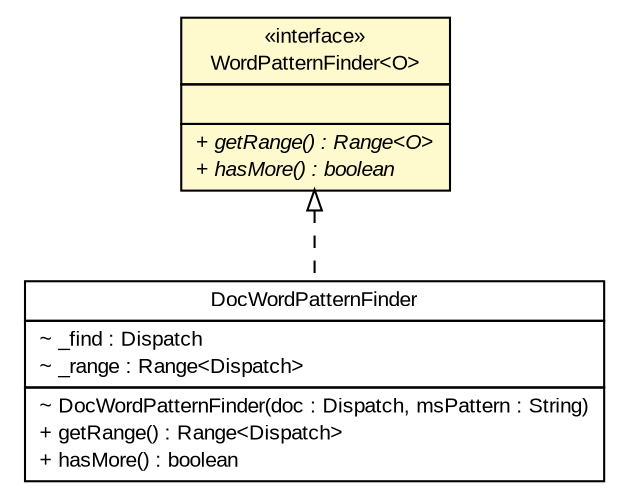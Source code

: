 #!/usr/local/bin/dot
#
# Class diagram 
# Generated by UMLGraph version R5_6_6-6-g3bdff0 (http://www.umlgraph.org/)
#

digraph G {
	edge [fontname="arial",fontsize=10,labelfontname="arial",labelfontsize=10];
	node [fontname="arial",fontsize=10,shape=plaintext];
	nodesep=0.25;
	ranksep=0.5;
	// org.tanjakostic.jcleancim.docgen.writer.word.WordPatternFinder<O>
	c209480 [label=<<table title="org.tanjakostic.jcleancim.docgen.writer.word.WordPatternFinder" border="0" cellborder="1" cellspacing="0" cellpadding="2" port="p" bgcolor="lemonChiffon" href="./WordPatternFinder.html">
		<tr><td><table border="0" cellspacing="0" cellpadding="1">
<tr><td align="center" balign="center"> &#171;interface&#187; </td></tr>
<tr><td align="center" balign="center"> WordPatternFinder&lt;O&gt; </td></tr>
		</table></td></tr>
		<tr><td><table border="0" cellspacing="0" cellpadding="1">
<tr><td align="left" balign="left">  </td></tr>
		</table></td></tr>
		<tr><td><table border="0" cellspacing="0" cellpadding="1">
<tr><td align="left" balign="left"><font face="Arial Italic" point-size="10.0"> + getRange() : Range&lt;O&gt; </font></td></tr>
<tr><td align="left" balign="left"><font face="Arial Italic" point-size="10.0"> + hasMore() : boolean </font></td></tr>
		</table></td></tr>
		</table>>, URL="./WordPatternFinder.html", fontname="arial", fontcolor="black", fontsize=10.0];
	// org.tanjakostic.jcleancim.docgen.writer.word.doc.DocWordPatternFinder
	c209490 [label=<<table title="org.tanjakostic.jcleancim.docgen.writer.word.doc.DocWordPatternFinder" border="0" cellborder="1" cellspacing="0" cellpadding="2" port="p" href="./doc/DocWordPatternFinder.html">
		<tr><td><table border="0" cellspacing="0" cellpadding="1">
<tr><td align="center" balign="center"> DocWordPatternFinder </td></tr>
		</table></td></tr>
		<tr><td><table border="0" cellspacing="0" cellpadding="1">
<tr><td align="left" balign="left"> ~ _find : Dispatch </td></tr>
<tr><td align="left" balign="left"> ~ _range : Range&lt;Dispatch&gt; </td></tr>
		</table></td></tr>
		<tr><td><table border="0" cellspacing="0" cellpadding="1">
<tr><td align="left" balign="left"> ~ DocWordPatternFinder(doc : Dispatch, msPattern : String) </td></tr>
<tr><td align="left" balign="left"> + getRange() : Range&lt;Dispatch&gt; </td></tr>
<tr><td align="left" balign="left"> + hasMore() : boolean </td></tr>
		</table></td></tr>
		</table>>, URL="./doc/DocWordPatternFinder.html", fontname="arial", fontcolor="black", fontsize=10.0];
	//org.tanjakostic.jcleancim.docgen.writer.word.doc.DocWordPatternFinder implements org.tanjakostic.jcleancim.docgen.writer.word.WordPatternFinder<O>
	c209480:p -> c209490:p [dir=back,arrowtail=empty,style=dashed];
}

